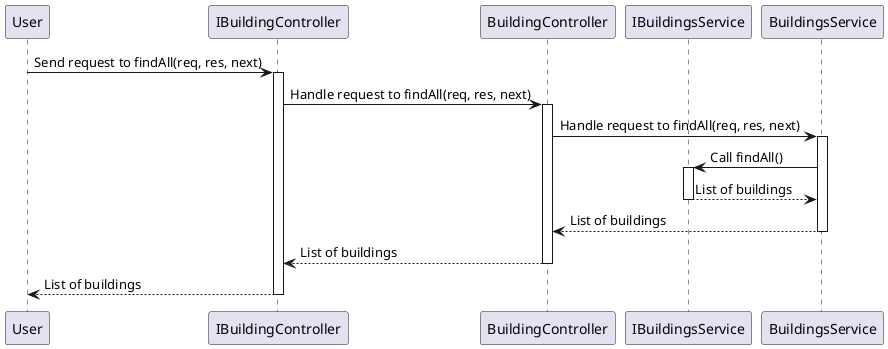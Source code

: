 @startuml sd

participant "User" as A
participant "IBuildingController" as IB
participant "BuildingController" as B
participant "IBuildingsService" as IC
participant "BuildingsService" as C

A -> IB: Send request to findAll(req, res, next)
activate IB
IB -> B: Handle request to findAll(req, res, next)
activate B
B -> C: Handle request to findAll(req, res, next)
activate C
C -> IC: Call findAll()
activate IC
IC --> C: List of buildings
deactivate IC
C --> B: List of buildings
deactivate C
B --> IB: List of buildings
deactivate B
IB --> A: List of buildings
deactivate IB

@enduml
